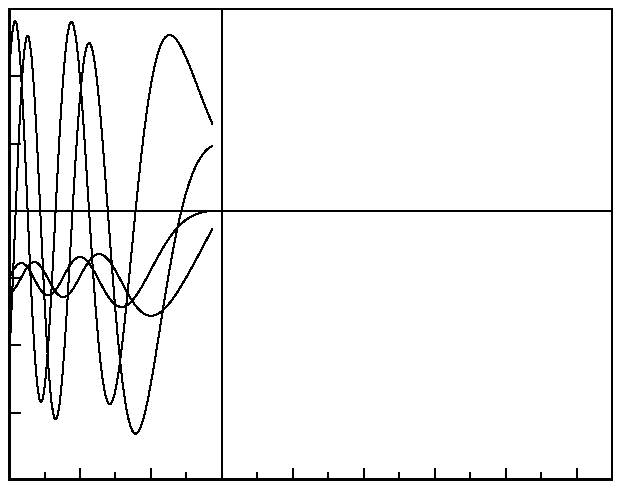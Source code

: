 % pl02-17.mp, generated by Mfpic, v1.10 2012/12/03,
% from TeX source "ch02-17" on 2015/07/11 at 10:43
numeric mfpicversion; mfpicversion := 110;
if unknown mode: mode := localfont; fi
if unknown mag: mag := 1000/1000; fi
if unknown grafbase: input grafbase; fi

if unknown grafbaseversion: grafbaseversion := 0; fi
if grafbaseversion <> mfpicversion :
GBmsg "Bad mfpic installation: mfpic and grafbase versions do not match.";
fi

if unknown Apricot: input dvipsnam.mp; fi
verbatimtex
\relax 
\input mfpicdef.tex\relax 
\def \MFPeverylabel {}
etex;


%----------------------------<1>
unitlen := 1.0pt#;
xscale :=  1.0 ; yscale :=  1.0 ;
bounds ( -13.400,  217.864,  -10.500,  170.175);

beginmfpic(1); % line 1 in the TeX source. 
verbatimtex \relax \MFPbegingroup \font \MFPcfont =cmr10\relax etex;

resizedrawpen ( 1.000pt);

store (curpath)
drawn
polyline (false)
(( 0.000, 0.000),( 217.864, 0.000));

pickup pencircle scaled 0.700pt;
for x= 13.400 step 25.631 until 231.364:
draw(x, 10.500)*pt..(x, 14.500)*pt;
endfor;

pickup pencircle scaled 0.500pt;
for x= 13.400 step 12.816 until 231.364:
draw(x, 10.500)*pt..(x, 13.000)*pt;
endfor;

store (curpath)
drawn
polyline (false)
(( 0.000, 0.000),( 0.000, 170.175));

pickup pencircle scaled 0.700pt;
for x= 10.500 step 24.311 until 180.775:
draw( 13.400, x)*pt..( 17.400, x)*pt;
endfor;

store (curpath)
drawn
polyline (false)
(( 0.000, 170.175),( 217.864, 170.175));

store (curpath)
drawn
polyline (false)
(( 217.864, 0.000),( 217.864, 170.175));

resizedrawpen ( 0.600pt);

store (curpath)
drawn
polyline (false)
(( 0.000, 97.243),( 217.864, 97.243));

store (curpath)
drawn
polyline (false)
(( 76.893, 0.000),( 76.893, 170.175));

resizedrawpen ( 0.500pt);

store (curpath)
drawn
curve (false)
(( 0.0000, 67.7918),( 1.1392, 68.2357),( 1.7087, 68.7704)
,( 2.2783, 69.4845),( 2.8479, 70.3470),( 3.4175, 71.3218)
,( 3.9871, 72.3690),( 4.5566, 73.4467),( 5.1262, 74.5127)
,( 5.6958, 75.5265),( 6.2654, 76.4503),( 6.8349, 77.2505)
,( 7.4045, 77.8990),( 7.9741, 78.3737),( 8.5437, 78.6593)
,( 9.1133, 78.7474),( 9.6828, 78.6365),( 10.2524, 78.3322)
,( 10.8220, 77.8459),( 11.3916, 77.1951),( 11.9612, 76.4018)
,( 12.5307, 75.4922),( 13.1003, 74.4953),( 13.6699, 73.4419)
,( 14.2395, 72.3640),( 14.8091, 71.2931),( 15.3786, 70.2598)
,( 15.9482, 69.2930),( 16.5178, 68.4188),( 17.0874, 67.6599)
,( 17.6569, 67.0354),( 18.2265, 66.5605),( 18.7961, 66.2459)
,( 19.3657, 66.0979),( 19.9353, 66.1186),( 20.5048, 66.3057)
,( 21.0744, 66.6533),( 21.6440, 67.1517),( 22.2136, 67.7880)
,( 22.7832, 68.5466),( 23.3527, 69.4099),( 23.9223, 70.3581)
,( 24.4919, 71.3708),( 25.0615, 72.4263),( 25.6311, 73.5033)
,( 26.2006, 74.5803),( 26.7702, 75.6367),( 27.3398, 76.6530)
,( 27.9094, 77.6111),( 28.4790, 78.4945),( 29.0485, 79.2886)
,( 29.6181, 79.9809),( 30.1877, 80.5611),( 30.7573, 81.0211)
,( 31.3268, 81.3551),( 31.8964, 81.5593),( 32.4660, 81.6324)
,( 33.0356, 81.5749),( 33.6052, 81.3893),( 34.1747, 81.0799)
,( 34.7443, 80.6525),( 35.3139, 80.1142),( 35.8835, 79.4736)
,( 36.4531, 78.7400),( 37.0226, 77.9238),( 37.5922, 77.0357)
,( 38.1618, 76.0871),( 38.7314, 75.0893),( 39.3010, 74.0541)
,( 39.8705, 72.9928),( 40.4401, 71.9167),( 41.0097, 70.8368)
,( 41.5793, 69.7634),( 42.1488, 68.7065),( 42.7184, 67.6754)
,( 43.2880, 66.6786),( 43.8576, 65.7241),( 44.4272, 64.8187)
,( 44.9967, 63.9689),( 45.5663, 63.1802),( 46.1359, 62.4572)
,( 46.7055, 61.8040),( 47.2751, 61.2235),( 47.8446, 60.7184)
,( 48.4142, 60.2903),( 48.9838, 59.9403),( 49.5534, 59.6690)
,( 50.1230, 59.4762),( 50.6925, 59.3613),( 51.2621, 59.3233)
,( 51.8317, 59.3607),( 52.4013, 59.4717),( 52.9709, 59.6541)
,( 53.5404, 59.9054),( 54.1100, 60.2230),( 54.6796, 60.6040)
,( 55.2492, 61.0454),( 55.8187, 61.5442),( 56.3883, 62.0971)
,( 56.9579, 62.7010),( 57.5275, 63.3526),( 58.0971, 64.0488)
,( 58.6666, 64.7863),( 59.2362, 65.5621),( 59.8058, 66.3731)
,( 60.3754, 67.2165),( 60.9450, 68.0894),( 61.5145, 68.9892)
,( 62.0841, 69.9131),( 63.2233, 71.8243),( 64.3624, 73.8053)
,( 65.5016, 75.8404),( 67.2103, 78.9669),( 68.9191, 82.1511)
,( 71.1974, 86.4446),( 73.4757, 90.7605));

store (curpath)
drawn
curve (false)
(( 0.0000, 73.1114),( 0.5696, 74.1841),( 1.7087, 76.1471)
,( 2.2783, 76.9555),( 2.8479, 77.6032),( 3.4175, 78.0650)
,( 3.9871, 78.3238),( 4.5566, 78.3709),( 5.1262, 78.2062)
,( 5.6958, 77.8375),( 6.2654, 77.2803),( 6.8349, 76.5568)
,( 7.4045, 75.6946),( 7.9741, 74.7258),( 8.5437, 73.6853)
,( 9.1133, 72.6100),( 9.6828, 71.5367),( 10.2524, 70.5016)
,( 10.8220, 69.5384),( 11.3916, 68.6777),( 11.9612, 67.9462)
,( 12.5307, 67.3656),( 13.1003, 66.9526),( 13.6699, 66.7182)
,( 14.2395, 66.6677),( 14.8091, 66.8010),( 15.3786, 67.1126)
,( 15.9482, 67.5923),( 16.5178, 68.2250),( 17.0874, 68.9924)
,( 17.6569, 69.8727),( 18.2265, 70.8420),( 18.7961, 71.8744)
,( 19.3657, 72.9436),( 19.9353, 74.0228),( 20.5048, 75.0858)
,( 21.0744, 76.1078),( 21.6440, 77.0653),( 22.2136, 77.9373)
,( 22.7832, 78.7052),( 23.3527, 79.3534),( 23.9223, 79.8693)
,( 24.4919, 80.2435),( 25.0615, 80.4699),( 25.6311, 80.5455)
,( 26.2006, 80.4705),( 26.7702, 80.2479),( 27.3398, 79.8836)
,( 27.9094, 79.3859),( 28.4790, 78.7651),( 29.0485, 78.0336)
,( 29.6181, 77.2050),( 30.1877, 76.2944),( 30.7573, 75.3176)
,( 31.3268, 74.2907),( 31.8964, 73.2304),( 32.4660, 72.1531)
,( 33.0356, 71.0748),( 33.6052, 70.0110),( 34.1747, 68.9765)
,( 34.7443, 67.9848),( 35.3139, 67.0486),( 35.8835, 66.1792)
,( 36.4531, 65.3867),( 37.0226, 64.6795),( 37.5922, 64.0650)
,( 38.1618, 63.5489),( 38.7314, 63.1355),( 39.3010, 62.8279)
,( 39.8705, 62.6278),( 40.4401, 62.5354),( 41.0097, 62.5502)
,( 41.5793, 62.6704),( 42.1488, 62.8930),( 42.7184, 63.2145)
,( 43.2880, 63.6305),( 43.8576, 64.1358),( 44.4272, 64.7250)
,( 44.9967, 65.3917),( 45.5663, 66.1297),( 46.1359, 66.9322)
,( 46.7055, 67.7924),( 47.2751, 68.7034),( 47.8446, 69.6582)
,( 48.4142, 70.6499),( 48.9838, 71.6719),( 49.5534, 72.7175)
,( 50.1230, 73.7804),( 50.6925, 74.8545),( 51.2621, 75.9341)
,( 51.8317, 77.0137),( 52.4013, 78.0882),( 53.5404, 80.2037)
,( 54.6796, 82.2471),( 55.8187, 84.1914),( 56.9579, 86.0153)
,( 58.0971, 87.7032),( 59.2362, 89.2445),( 60.3754, 90.6335)
,( 61.5145, 91.8682),( 62.6537, 92.9503),( 63.7929, 93.8844)
,( 64.9320, 94.6771),( 66.0712, 95.3373),( 67.7799, 96.1017)
,( 69.4886, 96.6298),( 71.1974, 96.9636),( 72.9061, 97.1470)
,( 73.4757, 97.1825));

store (curpath)
drawn
curve (false)
(( 0.0000, 43.4811),( 0.5696, 54.5701),( 1.7087, 80.7570)
,( 2.2783, 94.6941),( 2.8479, 108.4133),( 3.4175, 121.3612)
,( 3.9871, 133.0367),( 4.5566, 143.0081),( 5.1262, 150.9270)
,( 5.6958, 156.5375),( 6.2654, 159.6817),( 6.8349, 160.3001)
,( 7.4045, 158.4289),( 7.9741, 154.1932),( 8.5437, 147.7977)
,( 9.1133, 139.5150),( 9.6828, 129.6720),( 10.2524, 118.6357)
,( 10.8220, 106.7974),( 11.3916, 94.5593),( 11.9612, 82.3194)
,( 12.5307, 70.4592),( 13.1003, 59.3316),( 13.6699, 49.2522)
,( 14.2395, 40.4909),( 14.8091, 33.2663),( 15.3786, 27.7425)
,( 15.9482, 24.0269),( 16.5178, 22.1711),( 17.0874, 22.1722)
,( 17.6569, 23.9768),( 18.2265, 27.4853),( 18.7961, 32.5575)
,( 19.3657, 39.0195),( 19.9353, 46.6697),( 20.5048, 55.2868)
,( 21.0744, 64.6359),( 21.6440, 74.4762),( 22.2136, 84.5668)
,( 22.7832, 94.6731),( 23.3527, 104.5717),( 23.9223, 114.0550)
,( 24.4919, 122.9352),( 25.0615, 131.0473),( 25.6311, 138.2509)
,( 26.2006, 144.4319),( 26.7702, 149.5029),( 27.3398, 153.4035)
,( 27.9094, 156.0993),( 28.4790, 157.5808),( 29.0485, 157.8622)
,( 29.6181, 156.9784),( 30.1877, 154.9840),( 30.7573, 151.9496)
,( 31.3268, 147.9600),( 31.8964, 143.1112),( 32.4660, 137.5079)
,( 33.0356, 131.2608),( 33.6052, 124.4840),( 34.1747, 117.2932)
,( 34.7443, 109.8032),( 35.3139, 102.1259),( 35.8835, 94.3691)
,( 36.4531, 86.6347),( 37.0226, 79.0176),( 37.5922, 71.6050)
,( 38.1618, 64.4753),( 38.7314, 57.6980),( 39.3010, 51.3330)
,( 39.8705, 45.4309),( 40.4401, 40.0331),( 41.0097, 35.1714)
,( 41.5793, 30.8692),( 42.1488, 27.1413),( 42.7184, 23.9947)
,( 43.2880, 21.4292),( 43.8576, 19.4381),( 44.4272, 18.0088)
,( 44.9967, 17.1234),( 45.5663, 16.7596),( 46.1359, 16.8914)
,( 46.7055, 17.4895),( 47.2751, 18.5224),( 47.8446, 19.9565)
,( 48.4142, 21.7570),( 48.9838, 23.8884),( 49.5534, 26.3150)
,( 50.1230, 29.0012),( 50.6925, 31.9118),( 51.2621, 35.0126)
,( 51.8317, 38.2707),( 52.4013, 41.6543),( 52.9709, 45.1335)
,( 53.5404, 48.6799),( 54.1100, 52.2671),( 54.6796, 55.8707)
,( 55.2492, 59.4681),( 55.8187, 63.0388),( 56.3883, 66.5645)
,( 56.9579, 70.0285),( 57.5275, 73.4162),( 58.0971, 76.7150)
,( 58.6666, 79.9140),( 59.2362, 83.0039),( 59.8058, 85.9770)
,( 60.3754, 88.8272),( 60.9450, 91.5499),( 61.5145, 94.1416)
,( 62.0841, 96.6000),( 62.6537, 98.9240),( 63.2233, 101.1134)
,( 63.7929, 103.1688),( 64.3624, 105.0917),( 64.9320, 106.8842)
,( 65.5016, 108.5490),( 66.0712, 110.0893),( 66.6407, 111.5088)
,( 67.2103, 112.8114),( 67.7799, 114.0015),( 68.3495, 115.0835)
,( 68.9191, 116.0620),( 69.4886, 116.9419),( 70.0582, 117.7280)
,( 70.6278, 118.4252),( 71.1974, 119.0382),( 71.7670, 119.5720)
,( 72.3365, 120.0312),( 72.9061, 120.4206),( 73.4757, 120.7446));

store (curpath)
drawn
curve (false)
(( 0.0000, 145.6850),( 0.5696, 154.6985),( 1.1392, 161.1728)
,( 1.7087, 164.8892),( 2.2783, 165.7533),( 2.8479, 163.7933)
,( 3.4175, 159.1524),( 3.9871, 152.0766),( 4.5566, 142.8997)
,( 5.1262, 132.0257),( 5.6958, 119.9085),( 6.2654, 107.0315)
,( 6.8349, 93.8884),( 7.4045, 80.9629),( 7.9741, 68.7122)
,( 8.5437, 57.5504),( 9.1133, 47.8373),( 9.6828, 39.8677)
,( 10.2524, 33.8651),( 10.8220, 29.9773),( 11.3916, 28.2767)
,( 11.9612, 28.7613),( 12.5307, 31.3595),( 13.1003, 35.9364)
,( 13.6699, 42.3015),( 14.2395, 50.2185),( 14.8091, 59.4148)
,( 15.3786, 69.5921),( 15.9482, 80.4377),( 16.5178, 91.6331)
,( 17.0874, 102.8647),( 17.6569, 113.8326),( 18.2265, 124.2572)
,( 18.7961, 133.8866),( 19.3657, 142.5010),( 19.9353, 149.9171)
,( 20.5048, 155.9903),( 21.0744, 160.6159),( 21.6440, 163.7293)
,( 22.2136, 165.3049),( 22.7832, 165.3539),( 23.3527, 163.9220)
,( 23.9223, 161.0856),( 24.4919, 156.9483),( 25.0615, 151.6360)
,( 25.6311, 145.2931),( 26.2006, 138.0780),( 26.7702, 130.1579)
,( 27.3398, 121.7055),( 27.9094, 112.8943),( 28.4790, 103.8954)
,( 29.0485, 94.8737),( 29.6181, 85.9852),( 30.1877, 77.3750)
,( 30.7573, 69.1747),( 31.3268, 61.5011),( 31.8964, 54.4555)
,( 32.4660, 48.1223),( 33.0356, 42.5695),( 33.6052, 37.8483)
,( 34.1747, 33.9937),( 34.7443, 31.0254),( 35.3139, 28.9481)
,( 35.8835, 27.7534),( 36.4531, 27.4203),( 37.0226, 27.9171)
,( 37.5922, 29.2026),( 38.1618, 31.2275),( 38.7314, 33.9357)
,( 39.3010, 37.2663),( 39.8705, 41.1543),( 40.4401, 45.5321)
,( 41.0097, 50.3310),( 41.5793, 55.4817),( 42.1488, 60.9160)
,( 42.7184, 66.5671),( 43.2880, 72.3706),( 43.8576, 78.2651)
,( 44.4272, 84.1930),( 44.9967, 90.1003),( 45.5663, 95.9376)
,( 46.1359, 101.6599),( 46.7055, 107.2270),( 47.2751, 112.6032)
,( 47.8446, 117.7578),( 48.4142, 122.6643),( 48.9838, 127.3012)
,( 49.5534, 131.6509),( 50.1230, 135.7001),( 50.6925, 139.4392)
,( 51.2621, 142.8624),( 51.8317, 145.9669),( 52.4013, 148.7531)
,( 52.9709, 151.2240),( 53.5404, 153.3851),( 54.1100, 155.2438)
,( 54.6796, 156.8096),( 55.2492, 158.0931),( 55.8187, 159.1067)
,( 56.3883, 159.8635),( 56.9579, 160.3773),( 57.5275, 160.6629)
,( 58.0971, 160.7350),( 58.6666, 160.6089),( 59.2362, 160.2997)
,( 59.8058, 159.8226),( 60.3754, 159.1924),( 60.9450, 158.4237)
,( 61.5145, 157.5306),( 62.0841, 156.5270),( 62.6537, 155.4258)
,( 63.2233, 154.2397),( 63.7929, 152.9805),( 64.3624, 151.6595)
,( 64.9320, 150.2872),( 65.5016, 148.8735),( 66.0712, 147.4276)
,( 66.6407, 145.9579),( 67.2103, 144.4724),( 67.7799, 142.9780)
,( 68.3495, 141.4815),( 69.4886, 138.5047),( 70.6278, 135.5823)
,( 71.7670, 132.7461),( 72.9061, 130.0202),( 73.4757, 128.7044));

verbatimtex \relax \MFPendgroup  etex;
endmfpic; % (1) line 204 in the TeX source.
%------------------------------------------


%----------------------------<2>
unitlen := 1.0pt#;
xscale :=  1.0 ; yscale :=  1.0 ;
bounds ( -13.400,  217.864,  -10.500,  170.175);

beginmfpic(2); % line 205 in the TeX source. 
verbatimtex \relax \MFPbegingroup \font \MFPcfont =cmr10\relax etex;

store (curpath)
drawn
curve (false)
(( 72.9061, 89.6806),( 78.6019, 100.4843),( 84.2977, 111.2649)
,( 88.8543, 119.6688),( 92.2718, 125.4965),( 95.1197, 129.6994)
,( 97.3980, 132.3886),( 99.1068, 133.8817),( 100.8155, 134.8316)
,( 101.9547, 135.1250),( 103.0938, 135.1244),( 103.6634, 135.0095)
,( 104.2330, 134.8167),( 104.8026, 134.5454),( 105.3721, 134.1954)
,( 105.9417, 133.7673),( 106.5113, 133.2622),( 107.0809, 132.6817)
,( 107.6504, 132.0284),( 108.2200, 131.3055),( 108.7896, 130.5168)
,( 109.3592, 129.6670),( 109.9288, 128.7616),( 110.4983, 127.8070)
,( 111.0679, 126.8103),( 111.6375, 125.7792),( 112.2071, 124.7223)
,( 112.7767, 123.6489),( 113.3462, 122.5690),( 113.9158, 121.4929)
,( 114.4854, 120.4316),( 115.0550, 119.3964),( 115.6246, 118.3986)
,( 116.1941, 117.4500),( 116.7637, 116.5619),( 117.3333, 115.7457)
,( 117.9029, 115.0121),( 118.4725, 114.3715),( 119.0420, 113.8333)
,( 119.6116, 113.4058),( 120.1812, 113.0964),( 120.7508, 112.9108)
,( 121.3203, 112.8533),( 121.8899, 112.9264),( 122.4595, 113.1306)
,( 123.0291, 113.4646),( 123.5987, 113.9246),( 124.1682, 114.5048)
,( 124.7378, 115.1971),( 125.3074, 115.9912),( 125.8770, 116.8746)
,( 126.4466, 117.8327),( 127.0161, 118.8490),( 127.5857, 119.9054)
,( 128.1553, 120.9824),( 128.7249, 122.0594),( 129.2944, 123.1149)
,( 129.8640, 124.1276),( 130.4336, 125.0758),( 131.0032, 125.9391)
,( 131.5728, 126.6977),( 132.1423, 127.3340),( 132.7119, 127.8324)
,( 133.2815, 128.1800),( 133.8511, 128.3672),( 134.4207, 128.3878)
,( 134.9902, 128.2398),( 135.5598, 127.9252),( 136.1294, 127.4503)
,( 136.6990, 126.8258),( 137.2686, 126.0669),( 137.8381, 125.1927)
,( 138.4077, 124.2259),( 138.9773, 123.1926),( 139.5469, 122.1217)
,( 140.1165, 121.0438),( 140.6860, 119.9904),( 141.2556, 118.9935)
,( 141.8252, 118.0839),( 142.3948, 117.2906),( 142.9644, 116.6398)
,( 143.5339, 116.1535),( 144.1035, 115.8492),( 144.6731, 115.7383)
,( 145.2427, 115.8264),( 145.8122, 116.1120),( 146.3818, 116.5867));

store (curpath)
drawn
curve (false)
(( 72.9061, 97.1470),( 75.1844, 97.2353),( 77.4628, 97.2431)
,( 79.1715, 97.2607),( 80.8802, 97.3387),( 82.5890, 97.5221)
,( 84.2977, 97.8559),( 86.0064, 98.3840),( 87.7152, 99.1484)
,( 89.4239, 100.1878),( 90.5631, 101.0502),( 91.7022, 102.0576)
,( 92.8414, 103.2156),( 93.9805, 104.5274),( 95.1197, 105.9931)
,( 96.2589, 107.6087),( 97.3980, 109.3662),( 98.5372, 111.2526)
,( 99.6763, 113.2495),( 100.8155, 115.3327),( 101.9547, 117.4720)
,( 103.0938, 119.6312),( 104.2330, 121.7682),( 105.3721, 123.8358)
,( 106.5113, 125.7823),( 107.6504, 127.5535),( 108.7896, 129.0940)
,( 109.9288, 130.3499),( 111.0679, 131.2712),( 111.6375, 131.5927)
,( 112.2071, 131.8153),( 112.7767, 131.9355),( 113.3462, 131.9503)
,( 113.9158, 131.8579),( 114.4854, 131.6578),( 115.0550, 131.3502)
,( 115.6246, 130.9368),( 116.1941, 130.4207),( 116.7637, 129.8062)
,( 117.3333, 129.0990),( 117.9029, 128.3065),( 118.4725, 127.4371)
,( 119.0420, 126.5009),( 119.6116, 125.5092),( 120.1812, 124.4747)
,( 120.7508, 123.4109),( 121.3203, 122.3326),( 121.8899, 121.2553)
,( 122.4595, 120.1950),( 123.0291, 119.1681),( 123.5987, 118.1913)
,( 124.1682, 117.2806),( 124.7378, 116.4521),( 125.3074, 115.7206)
,( 125.8770, 115.0998),( 126.4466, 114.6021),( 127.0161, 114.2378)
,( 127.5857, 114.0152),( 128.1553, 113.9402),( 128.7249, 114.0158)
,( 129.2944, 114.2422),( 129.8640, 114.6164),( 130.4336, 115.1323)
,( 131.0032, 115.7805),( 131.5728, 116.5484),( 132.1423, 117.4204)
,( 132.7119, 118.3779),( 133.2815, 119.3999),( 133.8511, 120.4629)
,( 134.4207, 121.5421),( 134.9902, 122.6113),( 135.5598, 123.6437)
,( 136.1294, 124.6130),( 136.6990, 125.4933),( 137.2686, 126.2607)
,( 137.8381, 126.8935),( 138.4077, 127.3731),( 138.9773, 127.6847)
,( 139.5469, 127.8180),( 140.1165, 127.7675),( 140.6860, 127.5331)
,( 141.2556, 127.1201),( 141.8252, 126.5395),( 142.3948, 125.8080)
,( 142.9644, 124.9473),( 143.5339, 123.9841),( 144.1035, 122.9489)
,( 144.6731, 121.8757),( 145.2427, 120.8004),( 145.8122, 119.7599)
,( 146.3818, 118.7911));

store (curpath)
drawn
curve (false)
(( 72.9061, 120.4206),( 74.6149, 121.2142),( 76.3236, 121.5341)
,( 77.4628, 121.5353),( 78.6019, 121.3983),( 79.7411, 121.1474)
,( 80.8802, 120.8038),( 82.0194, 120.3863),( 83.1585, 119.9111)
,( 84.2977, 119.3923),( 85.4369, 118.8419),( 86.5760, 118.2703)
,( 88.2848, 117.3910),( 89.9935, 116.5055),( 92.2718, 115.3439)
,( 94.5501, 114.2280),( 97.3980, 112.9215),( 100.8155, 111.5006)
,( 105.3721, 109.8582),( 111.0679, 108.1723),( 116.7637, 106.8236)
,( 122.4595, 105.7384),( 128.1553, 104.8562),( 133.8511, 104.1300)
,( 140.1165, 103.4697),( 146.3818, 102.9212));

store (curpath)
drawn
curve (false)
(( 72.9061, 130.0202),( 75.1844, 124.9641),( 78.0323, 119.4679)
,( 80.3107, 115.7414),( 82.5890, 112.5769),( 84.8673, 109.9215)
,( 87.1456, 107.7133),( 89.4239, 105.8896),( 92.2718, 104.0602)
,( 95.1197, 102.6351),( 97.9676, 101.5276),( 100.8155, 100.6667)
,( 103.6634, 99.9965),( 106.5113, 99.4730),( 109.3592, 99.0623)
,( 112.7767, 98.6822),( 116.1941, 98.3940),( 120.1812, 98.1418)
,( 124.7378, 97.9321),( 129.8640, 97.7645),( 135.5598, 97.6346)
,( 142.3948, 97.5287),( 146.3818, 97.4838));

verbatimtex \relax \MFPendgroup  etex;
endmfpic; % (2) line 283 in the TeX source.
%------------------------------------------


%----------------------------<3>
unitlen := 1.0pt#;
xscale :=  1.0 ; yscale :=  1.0 ;
bounds ( -13.400,  217.864,  -10.500,  170.175);

beginmfpic(3); % line 284 in the TeX source. 
verbatimtex \relax \MFPbegingroup \font \MFPcfont =cmr10\relax etex;

store (curpath)
drawn
curve (false)
(( 145.8123, 116.1120),( 146.9514, 117.2352),( 147.5210, 118.0354)
,( 148.0906, 118.9592),( 148.6602, 119.9730),( 149.2297, 121.0391)
,( 149.7993, 122.1168),( 150.3689, 123.1639),( 150.9385, 124.1387)
,( 151.5080, 125.0013),( 152.0776, 125.7153),( 152.6472, 126.2500)
,( 153.2168, 126.5814),( 153.7863, 126.6939),( 154.3559, 126.5808)
,( 154.9255, 126.2457),( 155.4951, 125.7019),( 156.0647, 124.9727)
,( 156.6342, 124.0904),( 157.2038, 123.0952),( 157.7734, 122.0337)
,( 158.3430, 120.9564),( 158.9126, 119.9160),( 159.4821, 118.9641)
,( 160.0517, 118.1492),( 160.6213, 117.5137),( 161.1909, 117.0916)
,( 161.7605, 116.9063),( 162.3300, 116.9692),( 162.8996, 117.2787)
,( 163.4692, 117.8194),( 164.0388, 118.5630),( 164.6084, 119.4692)
,( 165.1779, 120.4877),( 165.7475, 121.5610),( 166.3171, 122.6268)
,( 166.8867, 123.6225),( 167.4563, 124.4884),( 168.0258, 125.1712)
,( 168.5954, 125.6283),( 169.1650, 125.8300),( 169.7346, 125.7620)
,( 170.3041, 125.4272),( 170.8737, 124.8453),( 171.4433, 124.0528)
,( 172.0129, 123.1006),( 172.5825, 122.0510),( 173.1520, 120.9742)
,( 173.7216, 119.9433),( 174.2912, 119.0299),( 174.8608, 118.2981)
,( 175.4304, 117.8008),( 175.9999, 117.5746),( 176.5695, 117.6375)
,( 177.1391, 117.9865),( 177.7087, 118.5973),( 178.2783, 119.4258)
,( 178.8478, 120.4105),( 179.4174, 121.4771),( 179.9870, 122.5435)
,( 180.5566, 123.5265),( 181.1262, 124.3480),( 181.6957, 124.9416)
,( 182.2653, 125.2581),( 182.8349, 125.2704),( 183.4045, 124.9757)
,( 183.9740, 124.3972),( 184.5436, 123.5820),( 185.1132, 122.5984)
,( 185.6828, 121.5301),( 186.2523, 120.4695),( 186.8219, 119.5099)
,( 187.3915, 118.7370),( 187.9611, 118.2209),( 188.5307, 118.0097)
,( 189.1003, 118.1241),( 189.6698, 118.5552),( 190.2394, 119.2643)
,( 190.8090, 120.1859),( 191.3786, 121.2331),( 191.9482, 122.3057)
,( 192.5177, 123.2998),( 193.0873, 124.1174),( 193.6569, 124.6767)
,( 194.2265, 124.9205),( 194.7961, 124.8227),( 195.3656, 124.3917)
,( 195.9352, 123.6705),( 196.5048, 122.7325),( 197.0744, 121.6754)
,( 197.6440, 120.6105),( 198.2135, 119.6517),( 198.7831, 118.9029)
,( 199.3527, 118.4468),( 199.9223, 118.3347),( 200.4919, 118.5805)
,( 201.0614, 119.1584),( 201.6310, 120.0043),( 202.2006, 121.0231)
,( 202.7702, 122.0982),( 203.3397, 123.1050),( 203.9093, 123.9252)
,( 204.4789, 124.4610),( 205.0485, 124.6474));

store (curpath)
drawn
curve (false)
(( 145.8123, 119.7599),( 146.3818, 118.7911),( 147.5210, 117.2054)
,( 148.0906, 116.6482),( 148.6602, 116.2795),( 149.2297, 116.1148)
,( 149.7993, 116.1619),( 150.3689, 116.4207),( 150.9385, 116.8825)
,( 151.5080, 117.5302),( 152.0776, 118.3386),( 152.6472, 119.2753)
,( 153.2168, 120.3017),( 153.7863, 121.3743),( 154.3559, 122.4469)
,( 154.9255, 123.4719),( 155.4951, 124.4032),( 156.0647, 125.1977)
,( 156.6342, 125.8177),( 157.2038, 126.2330),( 157.7734, 126.4224)
,( 158.3430, 126.3753),( 158.9126, 126.0923),( 159.4821, 125.5859)
,( 160.0517, 124.8799),( 160.6213, 124.0090),( 161.1909, 123.0170)
,( 161.7605, 121.9549),( 162.3300, 120.8787),( 162.8996, 119.8460)
,( 163.4692, 118.9134),( 164.0388, 118.1330),( 164.6084, 117.5493)
,( 165.1779, 117.1967),( 165.7475, 117.0968),( 166.3171, 117.2570)
,( 166.8867, 117.6695),( 167.4563, 118.3113),( 168.0258, 119.1451)
,( 168.5954, 120.1210),( 169.1650, 121.1797),( 169.7346, 122.2551)
,( 170.3041, 123.2794),( 170.8737, 124.1863),( 171.4433, 124.9164)
,( 172.0129, 125.4205),( 172.5825, 125.6638),( 173.1520, 125.6284)
,( 173.7216, 125.3152),( 174.2912, 124.7440),( 174.8608, 123.9534)
,( 175.4304, 122.9978),( 175.9999, 121.9446),( 176.5695, 120.8693)
,( 177.1391, 119.8502),( 177.7087, 118.9631),( 178.2783, 118.2748)
,( 178.8478, 117.8385),( 179.4174, 117.6889),( 179.9870, 117.8391)
,( 180.5566, 118.2789),( 181.1262, 118.9751),( 181.6957, 119.8736)
,( 182.2653, 120.9028),( 182.8349, 121.9795),( 183.4045, 123.0151)
,( 183.9740, 123.9231),( 184.5436, 124.6264),( 185.1132, 125.0640)
,( 185.6828, 125.1970),( 186.2523, 125.0123),( 186.8219, 124.5244)
,( 187.3915, 123.7753),( 187.9611, 122.8307),( 188.5307, 121.7753)
,( 189.1003, 120.7051),( 189.6698, 119.7190),( 190.2394, 118.9094)
,( 190.8090, 118.3536),( 191.3786, 118.1057),( 191.9482, 118.1910)
,( 192.5177, 118.6029),( 193.0873, 119.3024),( 193.6569, 120.2215)
,( 194.2265, 121.2695),( 194.7961, 122.3409),( 195.3656, 123.3266)
,( 195.9352, 124.1248),( 196.5048, 124.6515),( 197.0744, 124.8503)
,( 197.6440, 124.6987),( 198.2135, 124.2112),( 198.7831, 123.4391)
,( 199.3527, 122.4651),( 199.9223, 121.3955),( 200.4919, 120.3486)
,( 201.0614, 119.4417),( 201.6310, 118.7779),( 202.2006, 118.4341)
,( 202.7702, 118.4510),( 203.3397, 118.8284),( 203.9093, 119.5235)
,( 204.4789, 120.4555),( 205.0485, 121.5143));

store (curpath)
drawn
curve (false)
(( 145.8123, 102.9671),( 156.6342, 102.2019),( 167.4563, 101.6147)
,( 178.2783, 101.1507),( 190.2394, 100.7398),( 203.3397, 100.3784)
,( 205.0485, 100.3367));

store (curpath)
drawn
curve (false)
(( 145.8123, 97.4896),( 159.4821, 97.3881),( 174.8608, 97.3305)
,( 191.3786, 97.2979),( 205.0485, 97.2822));

resizedrawpen ( 0.600pt);

store (curpath)
DASHED (3.0pt,2.0pt)
polyline (false)
(( 0.000, 121.554),( 217.864, 121.554));

verbatimtex \relax \MFPendgroup  etex;
endmfpic; % (3) line 369 in the TeX source.
%------------------------------------------


end.
